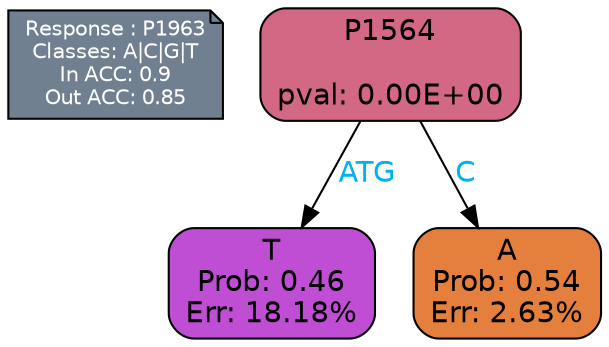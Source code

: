 digraph Tree {
node [shape=box, style="filled, rounded", color="black", fontname=helvetica] ;
graph [ranksep=equally, splines=polylines, bgcolor=transparent, dpi=600] ;
edge [fontname=helvetica] ;
LEGEND [label="Response : P1963
Classes: A|C|G|T
In ACC: 0.9
Out ACC: 0.85
",shape=note,align=left,style=filled,fillcolor="slategray",fontcolor="white",fontsize=10];1 [label="P1564

pval: 0.00E+00", fillcolor="#d36884"] ;
2 [label="T
Prob: 0.46
Err: 18.18%", fillcolor="#c04ed5"] ;
3 [label="A
Prob: 0.54
Err: 2.63%", fillcolor="#e47f3d"] ;
1 -> 2 [label="ATG",fontcolor=deepskyblue2] ;
1 -> 3 [label="C",fontcolor=deepskyblue2] ;
{rank = same; 2;3;}{rank = same; LEGEND;1;}}